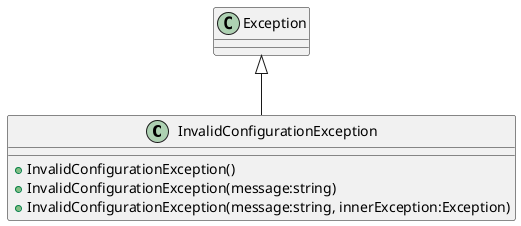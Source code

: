 @startuml
class InvalidConfigurationException {
    + InvalidConfigurationException()
    + InvalidConfigurationException(message:string)
    + InvalidConfigurationException(message:string, innerException:Exception)
}
Exception <|-- InvalidConfigurationException
@enduml

